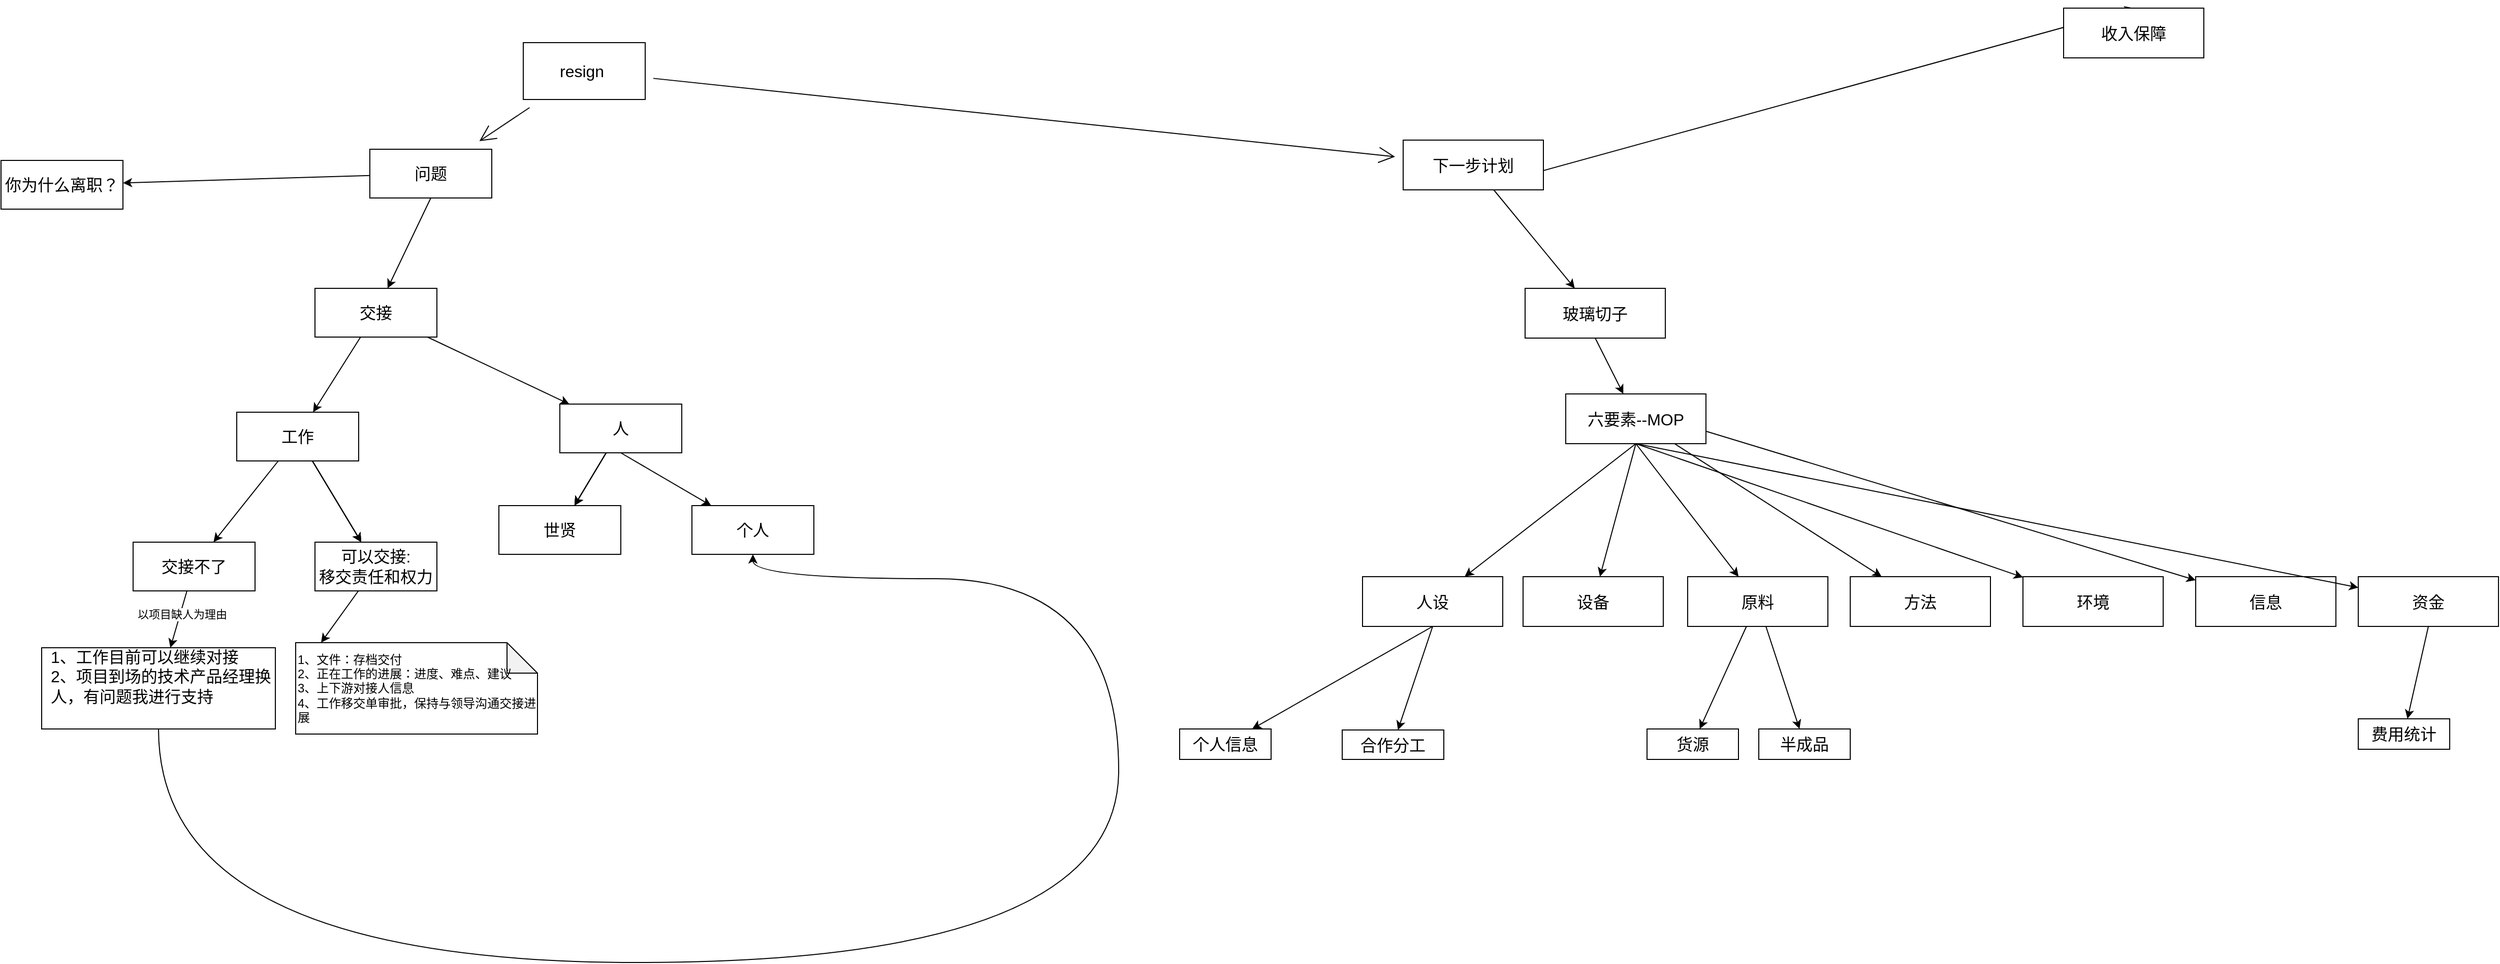 <mxfile version="20.7.4" type="github">
  <diagram id="1aEEClQ9U-ESjYVgXYmn" name="第 1 页">
    <mxGraphModel dx="3375" dy="1175" grid="1" gridSize="10" guides="1" tooltips="1" connect="1" arrows="1" fold="1" page="0" pageScale="1" pageWidth="827" pageHeight="1169" math="0" shadow="0">
      <root>
        <mxCell id="0" />
        <mxCell id="1" parent="0" />
        <mxCell id="aQ2xhZKoIx8xROYaaDXK-5" value="" style="rounded=1;orthogonalLoop=1;jettySize=auto;html=1;fontSize=12;endArrow=open;startSize=14;endSize=14;sourcePerimeterSpacing=8;targetPerimeterSpacing=8;" parent="1" source="_scqceFtBJjCkE2vxEVa-1" target="aQ2xhZKoIx8xROYaaDXK-4" edge="1">
          <mxGeometry relative="1" as="geometry" />
        </mxCell>
        <mxCell id="aQ2xhZKoIx8xROYaaDXK-7" value="" style="rounded=1;orthogonalLoop=1;jettySize=auto;html=1;fontSize=12;endArrow=open;startSize=14;endSize=14;sourcePerimeterSpacing=8;targetPerimeterSpacing=8;" parent="1" source="_scqceFtBJjCkE2vxEVa-1" target="aQ2xhZKoIx8xROYaaDXK-6" edge="1">
          <mxGeometry relative="1" as="geometry" />
        </mxCell>
        <mxCell id="_scqceFtBJjCkE2vxEVa-1" value="resign&amp;nbsp;" style="whiteSpace=wrap;html=1;fontSize=16;" parent="1" vertex="1">
          <mxGeometry x="4" y="64" width="120" height="56" as="geometry" />
        </mxCell>
        <mxCell id="wWD5kf36xDMMppYPNfPV-2" style="rounded=1;orthogonalLoop=1;jettySize=auto;html=1;" parent="1" source="aQ2xhZKoIx8xROYaaDXK-4" target="wWD5kf36xDMMppYPNfPV-1" edge="1">
          <mxGeometry relative="1" as="geometry" />
        </mxCell>
        <mxCell id="wWD5kf36xDMMppYPNfPV-4" style="rounded=1;orthogonalLoop=1;jettySize=auto;html=1;exitX=0.5;exitY=1;exitDx=0;exitDy=0;" parent="1" source="aQ2xhZKoIx8xROYaaDXK-4" target="wWD5kf36xDMMppYPNfPV-3" edge="1">
          <mxGeometry relative="1" as="geometry" />
        </mxCell>
        <mxCell id="aQ2xhZKoIx8xROYaaDXK-4" value="问题" style="whiteSpace=wrap;html=1;fontSize=16;" parent="1" vertex="1">
          <mxGeometry x="-147" y="169" width="120" height="48" as="geometry" />
        </mxCell>
        <mxCell id="wZYj10Ktc-ex54CvqPo8-2" style="rounded=0;orthogonalLoop=1;jettySize=auto;html=1;" parent="1" source="aQ2xhZKoIx8xROYaaDXK-6" target="wZYj10Ktc-ex54CvqPo8-1" edge="1">
          <mxGeometry relative="1" as="geometry" />
        </mxCell>
        <mxCell id="wZYj10Ktc-ex54CvqPo8-4" style="rounded=0;orthogonalLoop=1;jettySize=auto;html=1;exitX=0.5;exitY=1;exitDx=0;exitDy=0;entryX=0.5;entryY=0;entryDx=0;entryDy=0;" parent="1" source="aQ2xhZKoIx8xROYaaDXK-6" target="wZYj10Ktc-ex54CvqPo8-3" edge="1">
          <mxGeometry relative="1" as="geometry" />
        </mxCell>
        <mxCell id="aQ2xhZKoIx8xROYaaDXK-6" value="下一步计划" style="whiteSpace=wrap;html=1;fontSize=16;" parent="1" vertex="1">
          <mxGeometry x="870" y="160" width="138" height="49" as="geometry" />
        </mxCell>
        <mxCell id="wWD5kf36xDMMppYPNfPV-1" value="你为什么离职？" style="whiteSpace=wrap;html=1;fontSize=16;" parent="1" vertex="1">
          <mxGeometry x="-510" y="180" width="120" height="48" as="geometry" />
        </mxCell>
        <mxCell id="wWD5kf36xDMMppYPNfPV-6" style="rounded=1;orthogonalLoop=1;jettySize=auto;html=1;" parent="1" source="wWD5kf36xDMMppYPNfPV-3" target="wWD5kf36xDMMppYPNfPV-5" edge="1">
          <mxGeometry relative="1" as="geometry" />
        </mxCell>
        <mxCell id="wWD5kf36xDMMppYPNfPV-8" style="rounded=1;orthogonalLoop=1;jettySize=auto;html=1;" parent="1" source="wWD5kf36xDMMppYPNfPV-3" target="wWD5kf36xDMMppYPNfPV-7" edge="1">
          <mxGeometry relative="1" as="geometry" />
        </mxCell>
        <mxCell id="wWD5kf36xDMMppYPNfPV-3" value="交接" style="whiteSpace=wrap;html=1;fontSize=16;" parent="1" vertex="1">
          <mxGeometry x="-201" y="306" width="120" height="48" as="geometry" />
        </mxCell>
        <mxCell id="wWD5kf36xDMMppYPNfPV-10" style="rounded=1;orthogonalLoop=1;jettySize=auto;html=1;" parent="1" source="wWD5kf36xDMMppYPNfPV-5" target="wWD5kf36xDMMppYPNfPV-9" edge="1">
          <mxGeometry relative="1" as="geometry" />
        </mxCell>
        <mxCell id="wWD5kf36xDMMppYPNfPV-11" value="" style="rounded=1;orthogonalLoop=1;jettySize=auto;html=1;" parent="1" source="wWD5kf36xDMMppYPNfPV-5" target="wWD5kf36xDMMppYPNfPV-9" edge="1">
          <mxGeometry relative="1" as="geometry" />
        </mxCell>
        <mxCell id="wWD5kf36xDMMppYPNfPV-12" value="" style="rounded=1;orthogonalLoop=1;jettySize=auto;html=1;" parent="1" source="wWD5kf36xDMMppYPNfPV-5" target="wWD5kf36xDMMppYPNfPV-9" edge="1">
          <mxGeometry relative="1" as="geometry" />
        </mxCell>
        <mxCell id="wWD5kf36xDMMppYPNfPV-14" style="rounded=1;orthogonalLoop=1;jettySize=auto;html=1;" parent="1" source="wWD5kf36xDMMppYPNfPV-5" target="wWD5kf36xDMMppYPNfPV-13" edge="1">
          <mxGeometry relative="1" as="geometry" />
        </mxCell>
        <mxCell id="wWD5kf36xDMMppYPNfPV-5" value="工作" style="whiteSpace=wrap;html=1;fontSize=16;" parent="1" vertex="1">
          <mxGeometry x="-278" y="428" width="120" height="48" as="geometry" />
        </mxCell>
        <mxCell id="wWD5kf36xDMMppYPNfPV-20" value="" style="edgeStyle=none;rounded=1;orthogonalLoop=1;jettySize=auto;html=1;" parent="1" source="wWD5kf36xDMMppYPNfPV-7" target="wWD5kf36xDMMppYPNfPV-19" edge="1">
          <mxGeometry relative="1" as="geometry" />
        </mxCell>
        <mxCell id="wWD5kf36xDMMppYPNfPV-21" value="" style="edgeStyle=none;rounded=1;orthogonalLoop=1;jettySize=auto;html=1;" parent="1" source="wWD5kf36xDMMppYPNfPV-7" target="wWD5kf36xDMMppYPNfPV-19" edge="1">
          <mxGeometry relative="1" as="geometry" />
        </mxCell>
        <mxCell id="wWD5kf36xDMMppYPNfPV-22" value="" style="edgeStyle=none;rounded=1;orthogonalLoop=1;jettySize=auto;html=1;" parent="1" source="wWD5kf36xDMMppYPNfPV-7" target="wWD5kf36xDMMppYPNfPV-19" edge="1">
          <mxGeometry relative="1" as="geometry" />
        </mxCell>
        <mxCell id="wWD5kf36xDMMppYPNfPV-24" style="edgeStyle=none;rounded=1;orthogonalLoop=1;jettySize=auto;html=1;exitX=0.5;exitY=1;exitDx=0;exitDy=0;" parent="1" source="wWD5kf36xDMMppYPNfPV-7" target="wWD5kf36xDMMppYPNfPV-23" edge="1">
          <mxGeometry relative="1" as="geometry" />
        </mxCell>
        <mxCell id="wWD5kf36xDMMppYPNfPV-7" value="人" style="whiteSpace=wrap;html=1;fontSize=16;" parent="1" vertex="1">
          <mxGeometry x="40" y="420" width="120" height="48" as="geometry" />
        </mxCell>
        <mxCell id="wWD5kf36xDMMppYPNfPV-16" style="edgeStyle=none;rounded=1;orthogonalLoop=1;jettySize=auto;html=1;entryX=0;entryY=0;entryDx=25;entryDy=0;entryPerimeter=0;" parent="1" source="wWD5kf36xDMMppYPNfPV-9" target="wWD5kf36xDMMppYPNfPV-15" edge="1">
          <mxGeometry relative="1" as="geometry" />
        </mxCell>
        <mxCell id="wWD5kf36xDMMppYPNfPV-9" value="可以交接:&lt;br&gt;移交责任和权力" style="whiteSpace=wrap;html=1;fontSize=16;" parent="1" vertex="1">
          <mxGeometry x="-201" y="556" width="120" height="48" as="geometry" />
        </mxCell>
        <mxCell id="wWD5kf36xDMMppYPNfPV-18" value="" style="edgeStyle=none;rounded=1;orthogonalLoop=1;jettySize=auto;html=1;" parent="1" source="wWD5kf36xDMMppYPNfPV-13" target="wWD5kf36xDMMppYPNfPV-17" edge="1">
          <mxGeometry relative="1" as="geometry" />
        </mxCell>
        <mxCell id="wWD5kf36xDMMppYPNfPV-25" value="以项目缺人为理由" style="edgeLabel;html=1;align=center;verticalAlign=middle;resizable=0;points=[];" parent="wWD5kf36xDMMppYPNfPV-18" vertex="1" connectable="0">
          <mxGeometry x="-0.211" y="1" relative="1" as="geometry">
            <mxPoint as="offset" />
          </mxGeometry>
        </mxCell>
        <mxCell id="wWD5kf36xDMMppYPNfPV-13" value="交接不了" style="whiteSpace=wrap;html=1;fontSize=16;" parent="1" vertex="1">
          <mxGeometry x="-380" y="556" width="120" height="48" as="geometry" />
        </mxCell>
        <mxCell id="wWD5kf36xDMMppYPNfPV-15" value="1、文件：存档交付&lt;br&gt;2、正在工作的进展：进度、难点、建议&lt;br&gt;3、上下游对接人信息&lt;br&gt;4、工作移交单审批，保持与领导沟通交接进展" style="shape=note;whiteSpace=wrap;html=1;backgroundOutline=1;darkOpacity=0.05;align=left;" parent="1" vertex="1">
          <mxGeometry x="-220" y="655" width="238" height="90" as="geometry" />
        </mxCell>
        <mxCell id="wWD5kf36xDMMppYPNfPV-29" value="" style="edgeStyle=orthogonalEdgeStyle;rounded=1;orthogonalLoop=1;jettySize=auto;html=1;curved=1;" parent="1" source="wWD5kf36xDMMppYPNfPV-17" target="wWD5kf36xDMMppYPNfPV-23" edge="1">
          <mxGeometry relative="1" as="geometry">
            <mxPoint x="-355" y="830" as="targetPoint" />
            <Array as="points">
              <mxPoint x="-355" y="970" />
              <mxPoint x="590" y="970" />
              <mxPoint x="590" y="592" />
            </Array>
          </mxGeometry>
        </mxCell>
        <mxCell id="wWD5kf36xDMMppYPNfPV-17" value="&lt;table&gt;&lt;tbody&gt;&lt;tr&gt;&lt;td&gt;&lt;br&gt;&lt;/td&gt;&lt;td&gt;1、工作目前可以继续对接&lt;br&gt;2、项目到场的技术产品经理换人，有问题我进行支持&lt;br&gt;&lt;/td&gt;&lt;/tr&gt;&lt;tr&gt;&lt;td&gt;&lt;br&gt;&lt;/td&gt;&lt;td&gt;&lt;br&gt;&lt;/td&gt;&lt;/tr&gt;&lt;/tbody&gt;&lt;/table&gt;" style="whiteSpace=wrap;html=1;fontSize=16;align=left;" parent="1" vertex="1">
          <mxGeometry x="-470" y="660" width="230" height="80" as="geometry" />
        </mxCell>
        <mxCell id="wWD5kf36xDMMppYPNfPV-19" value="世贤" style="whiteSpace=wrap;html=1;fontSize=16;" parent="1" vertex="1">
          <mxGeometry x="-20" y="520" width="120" height="48" as="geometry" />
        </mxCell>
        <mxCell id="wWD5kf36xDMMppYPNfPV-23" value="个人" style="whiteSpace=wrap;html=1;fontSize=16;" parent="1" vertex="1">
          <mxGeometry x="170" y="520" width="120" height="48" as="geometry" />
        </mxCell>
        <mxCell id="1VIdMTbG1cdYmiwLCOvJ-1" value="" style="group" vertex="1" connectable="0" parent="1">
          <mxGeometry x="650" y="306" width="1298" height="464" as="geometry" />
        </mxCell>
        <mxCell id="wZYj10Ktc-ex54CvqPo8-1" value="玻璃切子" style="whiteSpace=wrap;html=1;fontSize=16;" parent="1VIdMTbG1cdYmiwLCOvJ-1" vertex="1">
          <mxGeometry x="340" width="138" height="49" as="geometry" />
        </mxCell>
        <mxCell id="wZYj10Ktc-ex54CvqPo8-7" value="六要素--MOP" style="whiteSpace=wrap;html=1;fontSize=16;" parent="1VIdMTbG1cdYmiwLCOvJ-1" vertex="1">
          <mxGeometry x="380" y="104" width="138" height="49" as="geometry" />
        </mxCell>
        <mxCell id="wZYj10Ktc-ex54CvqPo8-8" style="edgeStyle=none;rounded=0;orthogonalLoop=1;jettySize=auto;html=1;exitX=0.5;exitY=1;exitDx=0;exitDy=0;" parent="1VIdMTbG1cdYmiwLCOvJ-1" source="wZYj10Ktc-ex54CvqPo8-1" target="wZYj10Ktc-ex54CvqPo8-7" edge="1">
          <mxGeometry relative="1" as="geometry" />
        </mxCell>
        <mxCell id="wZYj10Ktc-ex54CvqPo8-36" value="人设" style="whiteSpace=wrap;html=1;fontSize=16;" parent="1VIdMTbG1cdYmiwLCOvJ-1" vertex="1">
          <mxGeometry x="180" y="284" width="138" height="49" as="geometry" />
        </mxCell>
        <mxCell id="wZYj10Ktc-ex54CvqPo8-37" style="edgeStyle=none;rounded=0;orthogonalLoop=1;jettySize=auto;html=1;exitX=0.5;exitY=1;exitDx=0;exitDy=0;fontSize=20;" parent="1VIdMTbG1cdYmiwLCOvJ-1" source="wZYj10Ktc-ex54CvqPo8-7" target="wZYj10Ktc-ex54CvqPo8-36" edge="1">
          <mxGeometry relative="1" as="geometry" />
        </mxCell>
        <mxCell id="wZYj10Ktc-ex54CvqPo8-38" value="设备" style="whiteSpace=wrap;html=1;fontSize=16;" parent="1VIdMTbG1cdYmiwLCOvJ-1" vertex="1">
          <mxGeometry x="338" y="284" width="138" height="49" as="geometry" />
        </mxCell>
        <mxCell id="wZYj10Ktc-ex54CvqPo8-39" style="edgeStyle=none;rounded=0;orthogonalLoop=1;jettySize=auto;html=1;exitX=0.5;exitY=1;exitDx=0;exitDy=0;fontSize=20;" parent="1VIdMTbG1cdYmiwLCOvJ-1" source="wZYj10Ktc-ex54CvqPo8-7" target="wZYj10Ktc-ex54CvqPo8-38" edge="1">
          <mxGeometry relative="1" as="geometry" />
        </mxCell>
        <mxCell id="wZYj10Ktc-ex54CvqPo8-40" value="原料" style="whiteSpace=wrap;html=1;fontSize=16;" parent="1VIdMTbG1cdYmiwLCOvJ-1" vertex="1">
          <mxGeometry x="500" y="284" width="138" height="49" as="geometry" />
        </mxCell>
        <mxCell id="wZYj10Ktc-ex54CvqPo8-41" style="edgeStyle=none;rounded=0;orthogonalLoop=1;jettySize=auto;html=1;exitX=0.5;exitY=1;exitDx=0;exitDy=0;fontSize=20;" parent="1VIdMTbG1cdYmiwLCOvJ-1" source="wZYj10Ktc-ex54CvqPo8-7" target="wZYj10Ktc-ex54CvqPo8-40" edge="1">
          <mxGeometry relative="1" as="geometry" />
        </mxCell>
        <mxCell id="wZYj10Ktc-ex54CvqPo8-42" value="方法" style="whiteSpace=wrap;html=1;fontSize=16;" parent="1VIdMTbG1cdYmiwLCOvJ-1" vertex="1">
          <mxGeometry x="660" y="284" width="138" height="49" as="geometry" />
        </mxCell>
        <mxCell id="wZYj10Ktc-ex54CvqPo8-43" style="edgeStyle=none;rounded=0;orthogonalLoop=1;jettySize=auto;html=1;fontSize=20;" parent="1VIdMTbG1cdYmiwLCOvJ-1" source="wZYj10Ktc-ex54CvqPo8-7" target="wZYj10Ktc-ex54CvqPo8-42" edge="1">
          <mxGeometry relative="1" as="geometry" />
        </mxCell>
        <mxCell id="wZYj10Ktc-ex54CvqPo8-44" value="环境" style="whiteSpace=wrap;html=1;fontSize=16;" parent="1VIdMTbG1cdYmiwLCOvJ-1" vertex="1">
          <mxGeometry x="830" y="284" width="138" height="49" as="geometry" />
        </mxCell>
        <mxCell id="wZYj10Ktc-ex54CvqPo8-45" style="edgeStyle=none;rounded=0;orthogonalLoop=1;jettySize=auto;html=1;exitX=0.5;exitY=1;exitDx=0;exitDy=0;fontSize=20;" parent="1VIdMTbG1cdYmiwLCOvJ-1" source="wZYj10Ktc-ex54CvqPo8-7" target="wZYj10Ktc-ex54CvqPo8-44" edge="1">
          <mxGeometry relative="1" as="geometry" />
        </mxCell>
        <mxCell id="wZYj10Ktc-ex54CvqPo8-46" value="信息" style="whiteSpace=wrap;html=1;fontSize=16;" parent="1VIdMTbG1cdYmiwLCOvJ-1" vertex="1">
          <mxGeometry x="1000" y="284" width="138" height="49" as="geometry" />
        </mxCell>
        <mxCell id="wZYj10Ktc-ex54CvqPo8-47" style="edgeStyle=none;rounded=0;orthogonalLoop=1;jettySize=auto;html=1;exitX=1;exitY=0.75;exitDx=0;exitDy=0;fontSize=20;" parent="1VIdMTbG1cdYmiwLCOvJ-1" source="wZYj10Ktc-ex54CvqPo8-7" target="wZYj10Ktc-ex54CvqPo8-46" edge="1">
          <mxGeometry relative="1" as="geometry" />
        </mxCell>
        <mxCell id="wZYj10Ktc-ex54CvqPo8-48" value="资金" style="whiteSpace=wrap;html=1;fontSize=16;" parent="1VIdMTbG1cdYmiwLCOvJ-1" vertex="1">
          <mxGeometry x="1160" y="284" width="138" height="49" as="geometry" />
        </mxCell>
        <mxCell id="wZYj10Ktc-ex54CvqPo8-49" style="edgeStyle=none;rounded=0;orthogonalLoop=1;jettySize=auto;html=1;exitX=0.5;exitY=1;exitDx=0;exitDy=0;fontSize=20;" parent="1VIdMTbG1cdYmiwLCOvJ-1" source="wZYj10Ktc-ex54CvqPo8-7" target="wZYj10Ktc-ex54CvqPo8-48" edge="1">
          <mxGeometry relative="1" as="geometry" />
        </mxCell>
        <mxCell id="wZYj10Ktc-ex54CvqPo8-50" value="个人信息" style="whiteSpace=wrap;html=1;fontSize=16;" parent="1VIdMTbG1cdYmiwLCOvJ-1" vertex="1">
          <mxGeometry y="434" width="90" height="30" as="geometry" />
        </mxCell>
        <mxCell id="wZYj10Ktc-ex54CvqPo8-51" style="edgeStyle=none;rounded=0;orthogonalLoop=1;jettySize=auto;html=1;exitX=0.5;exitY=1;exitDx=0;exitDy=0;fontSize=20;" parent="1VIdMTbG1cdYmiwLCOvJ-1" source="wZYj10Ktc-ex54CvqPo8-36" target="wZYj10Ktc-ex54CvqPo8-50" edge="1">
          <mxGeometry relative="1" as="geometry" />
        </mxCell>
        <mxCell id="wZYj10Ktc-ex54CvqPo8-52" value="合作分工" style="whiteSpace=wrap;html=1;fontSize=16;" parent="1VIdMTbG1cdYmiwLCOvJ-1" vertex="1">
          <mxGeometry x="160" y="435" width="100" height="29" as="geometry" />
        </mxCell>
        <mxCell id="wZYj10Ktc-ex54CvqPo8-53" style="edgeStyle=none;rounded=0;orthogonalLoop=1;jettySize=auto;html=1;exitX=0.5;exitY=1;exitDx=0;exitDy=0;fontSize=20;" parent="1VIdMTbG1cdYmiwLCOvJ-1" source="wZYj10Ktc-ex54CvqPo8-36" target="wZYj10Ktc-ex54CvqPo8-52" edge="1">
          <mxGeometry relative="1" as="geometry" />
        </mxCell>
        <mxCell id="wZYj10Ktc-ex54CvqPo8-54" value="货源" style="whiteSpace=wrap;html=1;fontSize=16;" parent="1VIdMTbG1cdYmiwLCOvJ-1" vertex="1">
          <mxGeometry x="460" y="434" width="90" height="30" as="geometry" />
        </mxCell>
        <mxCell id="wZYj10Ktc-ex54CvqPo8-55" style="edgeStyle=none;rounded=0;orthogonalLoop=1;jettySize=auto;html=1;fontSize=20;" parent="1VIdMTbG1cdYmiwLCOvJ-1" source="wZYj10Ktc-ex54CvqPo8-40" target="wZYj10Ktc-ex54CvqPo8-54" edge="1">
          <mxGeometry relative="1" as="geometry" />
        </mxCell>
        <mxCell id="wZYj10Ktc-ex54CvqPo8-56" value="半成品" style="whiteSpace=wrap;html=1;fontSize=16;" parent="1VIdMTbG1cdYmiwLCOvJ-1" vertex="1">
          <mxGeometry x="570" y="434" width="90" height="30" as="geometry" />
        </mxCell>
        <mxCell id="wZYj10Ktc-ex54CvqPo8-57" style="edgeStyle=none;rounded=0;orthogonalLoop=1;jettySize=auto;html=1;fontSize=20;" parent="1VIdMTbG1cdYmiwLCOvJ-1" source="wZYj10Ktc-ex54CvqPo8-40" target="wZYj10Ktc-ex54CvqPo8-56" edge="1">
          <mxGeometry relative="1" as="geometry" />
        </mxCell>
        <mxCell id="wZYj10Ktc-ex54CvqPo8-58" value="费用统计" style="whiteSpace=wrap;html=1;fontSize=16;" parent="1VIdMTbG1cdYmiwLCOvJ-1" vertex="1">
          <mxGeometry x="1160" y="424" width="90" height="30" as="geometry" />
        </mxCell>
        <mxCell id="wZYj10Ktc-ex54CvqPo8-59" style="edgeStyle=none;rounded=0;orthogonalLoop=1;jettySize=auto;html=1;exitX=0.5;exitY=1;exitDx=0;exitDy=0;fontSize=20;" parent="1VIdMTbG1cdYmiwLCOvJ-1" source="wZYj10Ktc-ex54CvqPo8-48" target="wZYj10Ktc-ex54CvqPo8-58" edge="1">
          <mxGeometry relative="1" as="geometry" />
        </mxCell>
        <mxCell id="wZYj10Ktc-ex54CvqPo8-3" value="收入保障" style="whiteSpace=wrap;html=1;fontSize=16;" parent="1" vertex="1">
          <mxGeometry x="1520" y="30" width="138" height="49" as="geometry" />
        </mxCell>
      </root>
    </mxGraphModel>
  </diagram>
</mxfile>
